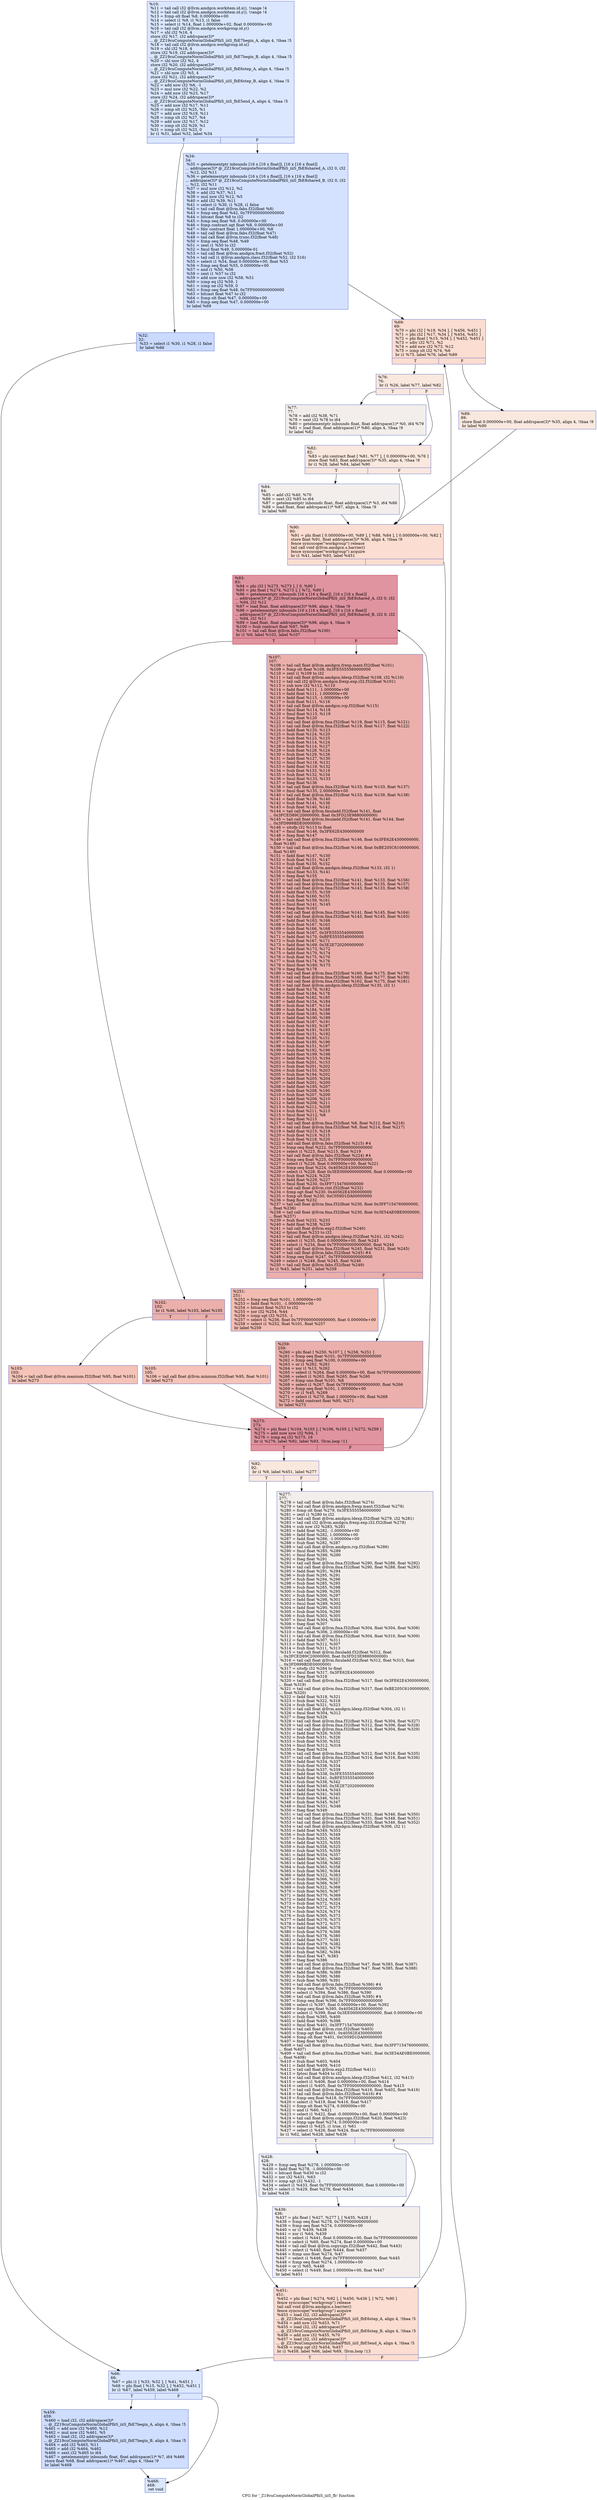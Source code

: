 digraph "CFG for '_Z19cuComputeNormGlobalPfiiS_iiiS_fb' function" {
	label="CFG for '_Z19cuComputeNormGlobalPfiiS_iiiS_fb' function";

	Node0x4528ec0 [shape=record,color="#3d50c3ff", style=filled, fillcolor="#aec9fc70",label="{%10:\l  %11 = tail call i32 @llvm.amdgcn.workitem.id.x(), !range !4\l  %12 = tail call i32 @llvm.amdgcn.workitem.id.y(), !range !4\l  %13 = fcmp olt float %8, 0.000000e+00\l  %14 = select i1 %9, i1 %13, i1 false\l  %15 = select i1 %14, float 1.000000e+02, float 0.000000e+00\l  %16 = tail call i32 @llvm.amdgcn.workgroup.id.y()\l  %17 = shl i32 %16, 4\l  store i32 %17, i32 addrspace(3)*\l... @_ZZ19cuComputeNormGlobalPfiiS_iiiS_fbE7begin_A, align 4, !tbaa !5\l  %18 = tail call i32 @llvm.amdgcn.workgroup.id.x()\l  %19 = shl i32 %18, 4\l  store i32 %19, i32 addrspace(3)*\l... @_ZZ19cuComputeNormGlobalPfiiS_iiiS_fbE7begin_B, align 4, !tbaa !5\l  %20 = shl nsw i32 %2, 4\l  store i32 %20, i32 addrspace(3)*\l... @_ZZ19cuComputeNormGlobalPfiiS_iiiS_fbE6step_A, align 4, !tbaa !5\l  %21 = shl nsw i32 %5, 4\l  store i32 %21, i32 addrspace(3)*\l... @_ZZ19cuComputeNormGlobalPfiiS_iiiS_fbE6step_B, align 4, !tbaa !5\l  %22 = add nsw i32 %6, -1\l  %23 = mul nsw i32 %22, %2\l  %24 = add nsw i32 %23, %17\l  store i32 %24, i32 addrspace(3)*\l... @_ZZ19cuComputeNormGlobalPfiiS_iiiS_fbE5end_A, align 4, !tbaa !5\l  %25 = add nsw i32 %17, %11\l  %26 = icmp slt i32 %25, %1\l  %27 = add nsw i32 %19, %11\l  %28 = icmp slt i32 %27, %4\l  %29 = add nsw i32 %17, %12\l  %30 = icmp slt i32 %29, %1\l  %31 = icmp slt i32 %23, 0\l  br i1 %31, label %32, label %34\l|{<s0>T|<s1>F}}"];
	Node0x4528ec0:s0 -> Node0x452c560;
	Node0x4528ec0:s1 -> Node0x452d560;
	Node0x452c560 [shape=record,color="#3d50c3ff", style=filled, fillcolor="#88abfd70",label="{%32:\l32:                                               \l  %33 = select i1 %30, i1 %28, i1 false\l  br label %66\l}"];
	Node0x452c560 -> Node0x452bff0;
	Node0x452d560 [shape=record,color="#3d50c3ff", style=filled, fillcolor="#9ebeff70",label="{%34:\l34:                                               \l  %35 = getelementptr inbounds [16 x [16 x float]], [16 x [16 x float]]\l... addrspace(3)* @_ZZ19cuComputeNormGlobalPfiiS_iiiS_fbE8shared_A, i32 0, i32\l... %12, i32 %11\l  %36 = getelementptr inbounds [16 x [16 x float]], [16 x [16 x float]]\l... addrspace(3)* @_ZZ19cuComputeNormGlobalPfiiS_iiiS_fbE8shared_B, i32 0, i32\l... %12, i32 %11\l  %37 = mul nsw i32 %12, %2\l  %38 = add i32 %37, %11\l  %39 = mul nsw i32 %12, %5\l  %40 = add i32 %39, %11\l  %41 = select i1 %30, i1 %28, i1 false\l  %42 = tail call float @llvm.fabs.f32(float %8)\l  %43 = fcmp oeq float %42, 0x7FF0000000000000\l  %44 = bitcast float %8 to i32\l  %45 = fcmp oeq float %8, 0.000000e+00\l  %46 = fcmp contract ogt float %8, 0.000000e+00\l  %47 = fdiv contract float 1.000000e+00, %8\l  %48 = tail call float @llvm.fabs.f32(float %47)\l  %49 = tail call float @llvm.trunc.f32(float %48)\l  %50 = fcmp oeq float %48, %49\l  %51 = zext i1 %50 to i32\l  %52 = fmul float %49, 5.000000e-01\l  %53 = tail call float @llvm.amdgcn.fract.f32(float %52)\l  %54 = tail call i1 @llvm.amdgcn.class.f32(float %52, i32 516)\l  %55 = select i1 %54, float 0.000000e+00, float %53\l  %56 = fcmp oeq float %55, 0.000000e+00\l  %57 = and i1 %50, %56\l  %58 = zext i1 %57 to i32\l  %59 = add nuw nsw i32 %58, %51\l  %60 = icmp eq i32 %59, 1\l  %61 = icmp ne i32 %59, 0\l  %62 = fcmp oeq float %48, 0x7FF0000000000000\l  %63 = bitcast float %47 to i32\l  %64 = fcmp olt float %47, 0.000000e+00\l  %65 = fcmp oeq float %47, 0.000000e+00\l  br label %69\l}"];
	Node0x452d560 -> Node0x452d730;
	Node0x452bff0 [shape=record,color="#3d50c3ff", style=filled, fillcolor="#aec9fc70",label="{%66:\l66:                                               \l  %67 = phi i1 [ %33, %32 ], [ %41, %451 ]\l  %68 = phi float [ %15, %32 ], [ %452, %451 ]\l  br i1 %67, label %459, label %468\l|{<s0>T|<s1>F}}"];
	Node0x452bff0:s0 -> Node0x452f810;
	Node0x452bff0:s1 -> Node0x452f8a0;
	Node0x452d730 [shape=record,color="#3d50c3ff", style=filled, fillcolor="#f7b39670",label="{%69:\l69:                                               \l  %70 = phi i32 [ %19, %34 ], [ %456, %451 ]\l  %71 = phi i32 [ %17, %34 ], [ %454, %451 ]\l  %72 = phi float [ %15, %34 ], [ %452, %451 ]\l  %73 = sdiv i32 %71, %2\l  %74 = add nsw i32 %73, %12\l  %75 = icmp slt i32 %74, %6\l  br i1 %75, label %76, label %89\l|{<s0>T|<s1>F}}"];
	Node0x452d730:s0 -> Node0x452fe40;
	Node0x452d730:s1 -> Node0x452fed0;
	Node0x452fe40 [shape=record,color="#3d50c3ff", style=filled, fillcolor="#f2cab570",label="{%76:\l76:                                               \l  br i1 %26, label %77, label %82\l|{<s0>T|<s1>F}}"];
	Node0x452fe40:s0 -> Node0x4530010;
	Node0x452fe40:s1 -> Node0x4530060;
	Node0x4530010 [shape=record,color="#3d50c3ff", style=filled, fillcolor="#e3d9d370",label="{%77:\l77:                                               \l  %78 = add i32 %38, %71\l  %79 = sext i32 %78 to i64\l  %80 = getelementptr inbounds float, float addrspace(1)* %0, i64 %79\l  %81 = load float, float addrspace(1)* %80, align 4, !tbaa !9\l  br label %82\l}"];
	Node0x4530010 -> Node0x4530060;
	Node0x4530060 [shape=record,color="#3d50c3ff", style=filled, fillcolor="#f2cab570",label="{%82:\l82:                                               \l  %83 = phi contract float [ %81, %77 ], [ 0.000000e+00, %76 ]\l  store float %83, float addrspace(3)* %35, align 4, !tbaa !9\l  br i1 %28, label %84, label %90\l|{<s0>T|<s1>F}}"];
	Node0x4530060:s0 -> Node0x4530cd0;
	Node0x4530060:s1 -> Node0x4530d20;
	Node0x4530cd0 [shape=record,color="#3d50c3ff", style=filled, fillcolor="#e3d9d370",label="{%84:\l84:                                               \l  %85 = add i32 %40, %70\l  %86 = sext i32 %85 to i64\l  %87 = getelementptr inbounds float, float addrspace(1)* %3, i64 %86\l  %88 = load float, float addrspace(1)* %87, align 4, !tbaa !9\l  br label %90\l}"];
	Node0x4530cd0 -> Node0x4530d20;
	Node0x452fed0 [shape=record,color="#3d50c3ff", style=filled, fillcolor="#f2cab570",label="{%89:\l89:                                               \l  store float 0.000000e+00, float addrspace(3)* %35, align 4, !tbaa !9\l  br label %90\l}"];
	Node0x452fed0 -> Node0x4530d20;
	Node0x4530d20 [shape=record,color="#3d50c3ff", style=filled, fillcolor="#f7b39670",label="{%90:\l90:                                               \l  %91 = phi float [ 0.000000e+00, %89 ], [ %88, %84 ], [ 0.000000e+00, %82 ]\l  store float %91, float addrspace(3)* %36, align 4, !tbaa !9\l  fence syncscope(\"workgroup\") release\l  tail call void @llvm.amdgcn.s.barrier()\l  fence syncscope(\"workgroup\") acquire\l  br i1 %41, label %93, label %451\l|{<s0>T|<s1>F}}"];
	Node0x4530d20:s0 -> Node0x45315a0;
	Node0x4530d20:s1 -> Node0x452d830;
	Node0x45316a0 [shape=record,color="#3d50c3ff", style=filled, fillcolor="#f2cab570",label="{%92:\l92:                                               \l  br i1 %9, label %451, label %277\l|{<s0>T|<s1>F}}"];
	Node0x45316a0:s0 -> Node0x452d830;
	Node0x45316a0:s1 -> Node0x4531730;
	Node0x45315a0 [shape=record,color="#b70d28ff", style=filled, fillcolor="#b70d2870",label="{%93:\l93:                                               \l  %94 = phi i32 [ %275, %273 ], [ 0, %90 ]\l  %95 = phi float [ %274, %273 ], [ %72, %90 ]\l  %96 = getelementptr inbounds [16 x [16 x float]], [16 x [16 x float]]\l... addrspace(3)* @_ZZ19cuComputeNormGlobalPfiiS_iiiS_fbE8shared_A, i32 0, i32\l... %94, i32 %12\l  %97 = load float, float addrspace(3)* %96, align 4, !tbaa !9\l  %98 = getelementptr inbounds [16 x [16 x float]], [16 x [16 x float]]\l... addrspace(3)* @_ZZ19cuComputeNormGlobalPfiiS_iiiS_fbE8shared_B, i32 0, i32\l... %94, i32 %11\l  %99 = load float, float addrspace(3)* %98, align 4, !tbaa !9\l  %100 = fsub contract float %97, %99\l  %101 = tail call float @llvm.fabs.f32(float %100)\l  br i1 %9, label %102, label %107\l|{<s0>T|<s1>F}}"];
	Node0x45315a0:s0 -> Node0x4531f60;
	Node0x45315a0:s1 -> Node0x4531ff0;
	Node0x4531f60 [shape=record,color="#3d50c3ff", style=filled, fillcolor="#d24b4070",label="{%102:\l102:                                              \l  br i1 %46, label %103, label %105\l|{<s0>T|<s1>F}}"];
	Node0x4531f60:s0 -> Node0x4532130;
	Node0x4531f60:s1 -> Node0x4532180;
	Node0x4532130 [shape=record,color="#3d50c3ff", style=filled, fillcolor="#e8765c70",label="{%103:\l103:                                              \l  %104 = tail call float @llvm.maxnum.f32(float %95, float %101)\l  br label %273\l}"];
	Node0x4532130 -> Node0x4531830;
	Node0x4532180 [shape=record,color="#3d50c3ff", style=filled, fillcolor="#e8765c70",label="{%105:\l105:                                              \l  %106 = tail call float @llvm.minnum.f32(float %95, float %101)\l  br label %273\l}"];
	Node0x4532180 -> Node0x4531830;
	Node0x4531ff0 [shape=record,color="#3d50c3ff", style=filled, fillcolor="#d24b4070",label="{%107:\l107:                                              \l  %108 = tail call float @llvm.amdgcn.frexp.mant.f32(float %101)\l  %109 = fcmp olt float %108, 0x3FE5555560000000\l  %110 = zext i1 %109 to i32\l  %111 = tail call float @llvm.amdgcn.ldexp.f32(float %108, i32 %110)\l  %112 = tail call i32 @llvm.amdgcn.frexp.exp.i32.f32(float %101)\l  %113 = sub nsw i32 %112, %110\l  %114 = fadd float %111, -1.000000e+00\l  %115 = fadd float %111, 1.000000e+00\l  %116 = fadd float %115, -1.000000e+00\l  %117 = fsub float %111, %116\l  %118 = tail call float @llvm.amdgcn.rcp.f32(float %115)\l  %119 = fmul float %114, %118\l  %120 = fmul float %115, %119\l  %121 = fneg float %120\l  %122 = tail call float @llvm.fma.f32(float %119, float %115, float %121)\l  %123 = tail call float @llvm.fma.f32(float %119, float %117, float %122)\l  %124 = fadd float %120, %123\l  %125 = fsub float %124, %120\l  %126 = fsub float %123, %125\l  %127 = fsub float %114, %124\l  %128 = fsub float %114, %127\l  %129 = fsub float %128, %124\l  %130 = fsub float %129, %126\l  %131 = fadd float %127, %130\l  %132 = fmul float %118, %131\l  %133 = fadd float %119, %132\l  %134 = fsub float %133, %119\l  %135 = fsub float %132, %134\l  %136 = fmul float %133, %133\l  %137 = fneg float %136\l  %138 = tail call float @llvm.fma.f32(float %133, float %133, float %137)\l  %139 = fmul float %135, 2.000000e+00\l  %140 = tail call float @llvm.fma.f32(float %133, float %139, float %138)\l  %141 = fadd float %136, %140\l  %142 = fsub float %141, %136\l  %143 = fsub float %140, %142\l  %144 = tail call float @llvm.fmuladd.f32(float %141, float\l... 0x3FCED89C20000000, float 0x3FD23E9880000000)\l  %145 = tail call float @llvm.fmuladd.f32(float %141, float %144, float\l... 0x3FD999BDE0000000)\l  %146 = sitofp i32 %113 to float\l  %147 = fmul float %146, 0x3FE62E4300000000\l  %148 = fneg float %147\l  %149 = tail call float @llvm.fma.f32(float %146, float 0x3FE62E4300000000,\l... float %148)\l  %150 = tail call float @llvm.fma.f32(float %146, float 0xBE205C6100000000,\l... float %149)\l  %151 = fadd float %147, %150\l  %152 = fsub float %151, %147\l  %153 = fsub float %150, %152\l  %154 = tail call float @llvm.amdgcn.ldexp.f32(float %133, i32 1)\l  %155 = fmul float %133, %141\l  %156 = fneg float %155\l  %157 = tail call float @llvm.fma.f32(float %141, float %133, float %156)\l  %158 = tail call float @llvm.fma.f32(float %141, float %135, float %157)\l  %159 = tail call float @llvm.fma.f32(float %143, float %133, float %158)\l  %160 = fadd float %155, %159\l  %161 = fsub float %160, %155\l  %162 = fsub float %159, %161\l  %163 = fmul float %141, %145\l  %164 = fneg float %163\l  %165 = tail call float @llvm.fma.f32(float %141, float %145, float %164)\l  %166 = tail call float @llvm.fma.f32(float %143, float %145, float %165)\l  %167 = fadd float %163, %166\l  %168 = fsub float %167, %163\l  %169 = fsub float %166, %168\l  %170 = fadd float %167, 0x3FE5555540000000\l  %171 = fadd float %170, 0xBFE5555540000000\l  %172 = fsub float %167, %171\l  %173 = fadd float %169, 0x3E2E720200000000\l  %174 = fadd float %173, %172\l  %175 = fadd float %170, %174\l  %176 = fsub float %175, %170\l  %177 = fsub float %174, %176\l  %178 = fmul float %160, %175\l  %179 = fneg float %178\l  %180 = tail call float @llvm.fma.f32(float %160, float %175, float %179)\l  %181 = tail call float @llvm.fma.f32(float %160, float %177, float %180)\l  %182 = tail call float @llvm.fma.f32(float %162, float %175, float %181)\l  %183 = tail call float @llvm.amdgcn.ldexp.f32(float %135, i32 1)\l  %184 = fadd float %178, %182\l  %185 = fsub float %184, %178\l  %186 = fsub float %182, %185\l  %187 = fadd float %154, %184\l  %188 = fsub float %187, %154\l  %189 = fsub float %184, %188\l  %190 = fadd float %183, %186\l  %191 = fadd float %190, %189\l  %192 = fadd float %187, %191\l  %193 = fsub float %192, %187\l  %194 = fsub float %191, %193\l  %195 = fadd float %151, %192\l  %196 = fsub float %195, %151\l  %197 = fsub float %195, %196\l  %198 = fsub float %151, %197\l  %199 = fsub float %192, %196\l  %200 = fadd float %199, %198\l  %201 = fadd float %153, %194\l  %202 = fsub float %201, %153\l  %203 = fsub float %201, %202\l  %204 = fsub float %153, %203\l  %205 = fsub float %194, %202\l  %206 = fadd float %205, %204\l  %207 = fadd float %201, %200\l  %208 = fadd float %195, %207\l  %209 = fsub float %208, %195\l  %210 = fsub float %207, %209\l  %211 = fadd float %206, %210\l  %212 = fadd float %208, %211\l  %213 = fsub float %212, %208\l  %214 = fsub float %211, %213\l  %215 = fmul float %212, %8\l  %216 = fneg float %215\l  %217 = tail call float @llvm.fma.f32(float %8, float %212, float %216)\l  %218 = tail call float @llvm.fma.f32(float %8, float %214, float %217)\l  %219 = fadd float %215, %218\l  %220 = fsub float %219, %215\l  %221 = fsub float %218, %220\l  %222 = tail call float @llvm.fabs.f32(float %215) #4\l  %223 = fcmp oeq float %222, 0x7FF0000000000000\l  %224 = select i1 %223, float %215, float %219\l  %225 = tail call float @llvm.fabs.f32(float %224) #4\l  %226 = fcmp oeq float %225, 0x7FF0000000000000\l  %227 = select i1 %226, float 0.000000e+00, float %221\l  %228 = fcmp oeq float %224, 0x40562E4300000000\l  %229 = select i1 %228, float 0x3EE0000000000000, float 0.000000e+00\l  %230 = fsub float %224, %229\l  %231 = fadd float %229, %227\l  %232 = fmul float %230, 0x3FF7154760000000\l  %233 = tail call float @llvm.rint.f32(float %232)\l  %234 = fcmp ogt float %230, 0x40562E4300000000\l  %235 = fcmp olt float %230, 0xC059D1DA00000000\l  %236 = fneg float %232\l  %237 = tail call float @llvm.fma.f32(float %230, float 0x3FF7154760000000,\l... float %236)\l  %238 = tail call float @llvm.fma.f32(float %230, float 0x3E54AE0BE0000000,\l... float %237)\l  %239 = fsub float %232, %233\l  %240 = fadd float %238, %239\l  %241 = tail call float @llvm.exp2.f32(float %240)\l  %242 = fptosi float %233 to i32\l  %243 = tail call float @llvm.amdgcn.ldexp.f32(float %241, i32 %242)\l  %244 = select i1 %235, float 0.000000e+00, float %243\l  %245 = select i1 %234, float 0x7FF0000000000000, float %244\l  %246 = tail call float @llvm.fma.f32(float %245, float %231, float %245)\l  %247 = tail call float @llvm.fabs.f32(float %245) #4\l  %248 = fcmp oeq float %247, 0x7FF0000000000000\l  %249 = select i1 %248, float %245, float %246\l  %250 = tail call float @llvm.fabs.f32(float %249)\l  br i1 %43, label %251, label %259\l|{<s0>T|<s1>F}}"];
	Node0x4531ff0:s0 -> Node0x4539c00;
	Node0x4531ff0:s1 -> Node0x4539c50;
	Node0x4539c00 [shape=record,color="#3d50c3ff", style=filled, fillcolor="#e1675170",label="{%251:\l251:                                              \l  %252 = fcmp oeq float %101, 1.000000e+00\l  %253 = fadd float %101, -1.000000e+00\l  %254 = bitcast float %253 to i32\l  %255 = xor i32 %254, %44\l  %256 = icmp sgt i32 %255, -1\l  %257 = select i1 %256, float 0x7FF0000000000000, float 0.000000e+00\l  %258 = select i1 %252, float %101, float %257\l  br label %259\l}"];
	Node0x4539c00 -> Node0x4539c50;
	Node0x4539c50 [shape=record,color="#3d50c3ff", style=filled, fillcolor="#d24b4070",label="{%259:\l259:                                              \l  %260 = phi float [ %250, %107 ], [ %258, %251 ]\l  %261 = fcmp oeq float %101, 0x7FF0000000000000\l  %262 = fcmp oeq float %100, 0.000000e+00\l  %263 = or i1 %262, %261\l  %264 = xor i1 %13, %262\l  %265 = select i1 %264, float 0.000000e+00, float 0x7FF0000000000000\l  %266 = select i1 %263, float %265, float %260\l  %267 = fcmp uno float %101, %8\l  %268 = select i1 %267, float 0x7FF8000000000000, float %266\l  %269 = fcmp oeq float %101, 1.000000e+00\l  %270 = or i1 %45, %269\l  %271 = select i1 %270, float 1.000000e+00, float %268\l  %272 = fadd contract float %95, %271\l  br label %273\l}"];
	Node0x4539c50 -> Node0x4531830;
	Node0x4531830 [shape=record,color="#b70d28ff", style=filled, fillcolor="#b70d2870",label="{%273:\l273:                                              \l  %274 = phi float [ %104, %103 ], [ %106, %105 ], [ %272, %259 ]\l  %275 = add nuw nsw i32 %94, 1\l  %276 = icmp eq i32 %275, 16\l  br i1 %276, label %92, label %93, !llvm.loop !11\l|{<s0>T|<s1>F}}"];
	Node0x4531830:s0 -> Node0x45316a0;
	Node0x4531830:s1 -> Node0x45315a0;
	Node0x4531730 [shape=record,color="#3d50c3ff", style=filled, fillcolor="#e3d9d370",label="{%277:\l277:                                              \l  %278 = tail call float @llvm.fabs.f32(float %274)\l  %279 = tail call float @llvm.amdgcn.frexp.mant.f32(float %278)\l  %280 = fcmp olt float %279, 0x3FE5555560000000\l  %281 = zext i1 %280 to i32\l  %282 = tail call float @llvm.amdgcn.ldexp.f32(float %279, i32 %281)\l  %283 = tail call i32 @llvm.amdgcn.frexp.exp.i32.f32(float %278)\l  %284 = sub nsw i32 %283, %281\l  %285 = fadd float %282, -1.000000e+00\l  %286 = fadd float %282, 1.000000e+00\l  %287 = fadd float %286, -1.000000e+00\l  %288 = fsub float %282, %287\l  %289 = tail call float @llvm.amdgcn.rcp.f32(float %286)\l  %290 = fmul float %285, %289\l  %291 = fmul float %286, %290\l  %292 = fneg float %291\l  %293 = tail call float @llvm.fma.f32(float %290, float %286, float %292)\l  %294 = tail call float @llvm.fma.f32(float %290, float %288, float %293)\l  %295 = fadd float %291, %294\l  %296 = fsub float %295, %291\l  %297 = fsub float %294, %296\l  %298 = fsub float %285, %295\l  %299 = fsub float %285, %298\l  %300 = fsub float %299, %295\l  %301 = fsub float %300, %297\l  %302 = fadd float %298, %301\l  %303 = fmul float %289, %302\l  %304 = fadd float %290, %303\l  %305 = fsub float %304, %290\l  %306 = fsub float %303, %305\l  %307 = fmul float %304, %304\l  %308 = fneg float %307\l  %309 = tail call float @llvm.fma.f32(float %304, float %304, float %308)\l  %310 = fmul float %306, 2.000000e+00\l  %311 = tail call float @llvm.fma.f32(float %304, float %310, float %309)\l  %312 = fadd float %307, %311\l  %313 = fsub float %312, %307\l  %314 = fsub float %311, %313\l  %315 = tail call float @llvm.fmuladd.f32(float %312, float\l... 0x3FCED89C20000000, float 0x3FD23E9880000000)\l  %316 = tail call float @llvm.fmuladd.f32(float %312, float %315, float\l... 0x3FD999BDE0000000)\l  %317 = sitofp i32 %284 to float\l  %318 = fmul float %317, 0x3FE62E4300000000\l  %319 = fneg float %318\l  %320 = tail call float @llvm.fma.f32(float %317, float 0x3FE62E4300000000,\l... float %319)\l  %321 = tail call float @llvm.fma.f32(float %317, float 0xBE205C6100000000,\l... float %320)\l  %322 = fadd float %318, %321\l  %323 = fsub float %322, %318\l  %324 = fsub float %321, %323\l  %325 = tail call float @llvm.amdgcn.ldexp.f32(float %304, i32 1)\l  %326 = fmul float %304, %312\l  %327 = fneg float %326\l  %328 = tail call float @llvm.fma.f32(float %312, float %304, float %327)\l  %329 = tail call float @llvm.fma.f32(float %312, float %306, float %328)\l  %330 = tail call float @llvm.fma.f32(float %314, float %304, float %329)\l  %331 = fadd float %326, %330\l  %332 = fsub float %331, %326\l  %333 = fsub float %330, %332\l  %334 = fmul float %312, %316\l  %335 = fneg float %334\l  %336 = tail call float @llvm.fma.f32(float %312, float %316, float %335)\l  %337 = tail call float @llvm.fma.f32(float %314, float %316, float %336)\l  %338 = fadd float %334, %337\l  %339 = fsub float %338, %334\l  %340 = fsub float %337, %339\l  %341 = fadd float %338, 0x3FE5555540000000\l  %342 = fadd float %341, 0xBFE5555540000000\l  %343 = fsub float %338, %342\l  %344 = fadd float %340, 0x3E2E720200000000\l  %345 = fadd float %344, %343\l  %346 = fadd float %341, %345\l  %347 = fsub float %346, %341\l  %348 = fsub float %345, %347\l  %349 = fmul float %331, %346\l  %350 = fneg float %349\l  %351 = tail call float @llvm.fma.f32(float %331, float %346, float %350)\l  %352 = tail call float @llvm.fma.f32(float %331, float %348, float %351)\l  %353 = tail call float @llvm.fma.f32(float %333, float %346, float %352)\l  %354 = tail call float @llvm.amdgcn.ldexp.f32(float %306, i32 1)\l  %355 = fadd float %349, %353\l  %356 = fsub float %355, %349\l  %357 = fsub float %353, %356\l  %358 = fadd float %325, %355\l  %359 = fsub float %358, %325\l  %360 = fsub float %355, %359\l  %361 = fadd float %354, %357\l  %362 = fadd float %361, %360\l  %363 = fadd float %358, %362\l  %364 = fsub float %363, %358\l  %365 = fsub float %362, %364\l  %366 = fadd float %322, %363\l  %367 = fsub float %366, %322\l  %368 = fsub float %366, %367\l  %369 = fsub float %322, %368\l  %370 = fsub float %363, %367\l  %371 = fadd float %370, %369\l  %372 = fadd float %324, %365\l  %373 = fsub float %372, %324\l  %374 = fsub float %372, %373\l  %375 = fsub float %324, %374\l  %376 = fsub float %365, %373\l  %377 = fadd float %376, %375\l  %378 = fadd float %372, %371\l  %379 = fadd float %366, %378\l  %380 = fsub float %379, %366\l  %381 = fsub float %378, %380\l  %382 = fadd float %377, %381\l  %383 = fadd float %379, %382\l  %384 = fsub float %383, %379\l  %385 = fsub float %382, %384\l  %386 = fmul float %47, %383\l  %387 = fneg float %386\l  %388 = tail call float @llvm.fma.f32(float %47, float %383, float %387)\l  %389 = tail call float @llvm.fma.f32(float %47, float %385, float %388)\l  %390 = fadd float %386, %389\l  %391 = fsub float %390, %386\l  %392 = fsub float %389, %391\l  %393 = tail call float @llvm.fabs.f32(float %386) #4\l  %394 = fcmp oeq float %393, 0x7FF0000000000000\l  %395 = select i1 %394, float %386, float %390\l  %396 = tail call float @llvm.fabs.f32(float %395) #4\l  %397 = fcmp oeq float %396, 0x7FF0000000000000\l  %398 = select i1 %397, float 0.000000e+00, float %392\l  %399 = fcmp oeq float %395, 0x40562E4300000000\l  %400 = select i1 %399, float 0x3EE0000000000000, float 0.000000e+00\l  %401 = fsub float %395, %400\l  %402 = fadd float %400, %398\l  %403 = fmul float %401, 0x3FF7154760000000\l  %404 = tail call float @llvm.rint.f32(float %403)\l  %405 = fcmp ogt float %401, 0x40562E4300000000\l  %406 = fcmp olt float %401, 0xC059D1DA00000000\l  %407 = fneg float %403\l  %408 = tail call float @llvm.fma.f32(float %401, float 0x3FF7154760000000,\l... float %407)\l  %409 = tail call float @llvm.fma.f32(float %401, float 0x3E54AE0BE0000000,\l... float %408)\l  %410 = fsub float %403, %404\l  %411 = fadd float %409, %410\l  %412 = tail call float @llvm.exp2.f32(float %411)\l  %413 = fptosi float %404 to i32\l  %414 = tail call float @llvm.amdgcn.ldexp.f32(float %412, i32 %413)\l  %415 = select i1 %406, float 0.000000e+00, float %414\l  %416 = select i1 %405, float 0x7FF0000000000000, float %415\l  %417 = tail call float @llvm.fma.f32(float %416, float %402, float %416)\l  %418 = tail call float @llvm.fabs.f32(float %416) #4\l  %419 = fcmp oeq float %418, 0x7FF0000000000000\l  %420 = select i1 %419, float %416, float %417\l  %421 = fcmp olt float %274, 0.000000e+00\l  %422 = and i1 %60, %421\l  %423 = select i1 %422, float -0.000000e+00, float 0.000000e+00\l  %424 = tail call float @llvm.copysign.f32(float %420, float %423)\l  %425 = fcmp uge float %274, 0.000000e+00\l  %426 = select i1 %425, i1 true, i1 %61\l  %427 = select i1 %426, float %424, float 0x7FF8000000000000\l  br i1 %62, label %428, label %436\l|{<s0>T|<s1>F}}"];
	Node0x4531730:s0 -> Node0x4541dd0;
	Node0x4531730:s1 -> Node0x4541e60;
	Node0x4541dd0 [shape=record,color="#3d50c3ff", style=filled, fillcolor="#d6dce470",label="{%428:\l428:                                              \l  %429 = fcmp oeq float %278, 1.000000e+00\l  %430 = fadd float %278, -1.000000e+00\l  %431 = bitcast float %430 to i32\l  %432 = xor i32 %431, %63\l  %433 = icmp sgt i32 %432, -1\l  %434 = select i1 %433, float 0x7FF0000000000000, float 0.000000e+00\l  %435 = select i1 %429, float %278, float %434\l  br label %436\l}"];
	Node0x4541dd0 -> Node0x4541e60;
	Node0x4541e60 [shape=record,color="#3d50c3ff", style=filled, fillcolor="#e3d9d370",label="{%436:\l436:                                              \l  %437 = phi float [ %427, %277 ], [ %435, %428 ]\l  %438 = fcmp oeq float %278, 0x7FF0000000000000\l  %439 = fcmp oeq float %274, 0.000000e+00\l  %440 = or i1 %439, %438\l  %441 = xor i1 %64, %439\l  %442 = select i1 %441, float 0.000000e+00, float 0x7FF0000000000000\l  %443 = select i1 %60, float %274, float 0.000000e+00\l  %444 = tail call float @llvm.copysign.f32(float %442, float %443)\l  %445 = select i1 %440, float %444, float %437\l  %446 = fcmp uno float %274, %47\l  %447 = select i1 %446, float 0x7FF8000000000000, float %445\l  %448 = fcmp oeq float %274, 1.000000e+00\l  %449 = or i1 %65, %448\l  %450 = select i1 %449, float 1.000000e+00, float %447\l  br label %451\l}"];
	Node0x4541e60 -> Node0x452d830;
	Node0x452d830 [shape=record,color="#3d50c3ff", style=filled, fillcolor="#f7b39670",label="{%451:\l451:                                              \l  %452 = phi float [ %274, %92 ], [ %450, %436 ], [ %72, %90 ]\l  fence syncscope(\"workgroup\") release\l  tail call void @llvm.amdgcn.s.barrier()\l  fence syncscope(\"workgroup\") acquire\l  %453 = load i32, i32 addrspace(3)*\l... @_ZZ19cuComputeNormGlobalPfiiS_iiiS_fbE6step_A, align 4, !tbaa !5\l  %454 = add nsw i32 %453, %71\l  %455 = load i32, i32 addrspace(3)*\l... @_ZZ19cuComputeNormGlobalPfiiS_iiiS_fbE6step_B, align 4, !tbaa !5\l  %456 = add nsw i32 %455, %70\l  %457 = load i32, i32 addrspace(3)*\l... @_ZZ19cuComputeNormGlobalPfiiS_iiiS_fbE5end_A, align 4, !tbaa !5\l  %458 = icmp sgt i32 %454, %457\l  br i1 %458, label %66, label %69, !llvm.loop !13\l|{<s0>T|<s1>F}}"];
	Node0x452d830:s0 -> Node0x452bff0;
	Node0x452d830:s1 -> Node0x452d730;
	Node0x452f810 [shape=record,color="#3d50c3ff", style=filled, fillcolor="#93b5fe70",label="{%459:\l459:                                              \l  %460 = load i32, i32 addrspace(3)*\l... @_ZZ19cuComputeNormGlobalPfiiS_iiiS_fbE7begin_A, align 4, !tbaa !5\l  %461 = add nsw i32 %460, %12\l  %462 = mul nsw i32 %461, %5\l  %463 = load i32, i32 addrspace(3)*\l... @_ZZ19cuComputeNormGlobalPfiiS_iiiS_fbE7begin_B, align 4, !tbaa !5\l  %464 = add i32 %463, %11\l  %465 = add i32 %464, %462\l  %466 = sext i32 %465 to i64\l  %467 = getelementptr inbounds float, float addrspace(1)* %7, i64 %466\l  store float %68, float addrspace(1)* %467, align 4, !tbaa !9\l  br label %468\l}"];
	Node0x452f810 -> Node0x452f8a0;
	Node0x452f8a0 [shape=record,color="#3d50c3ff", style=filled, fillcolor="#aec9fc70",label="{%468:\l468:                                              \l  ret void\l}"];
}
